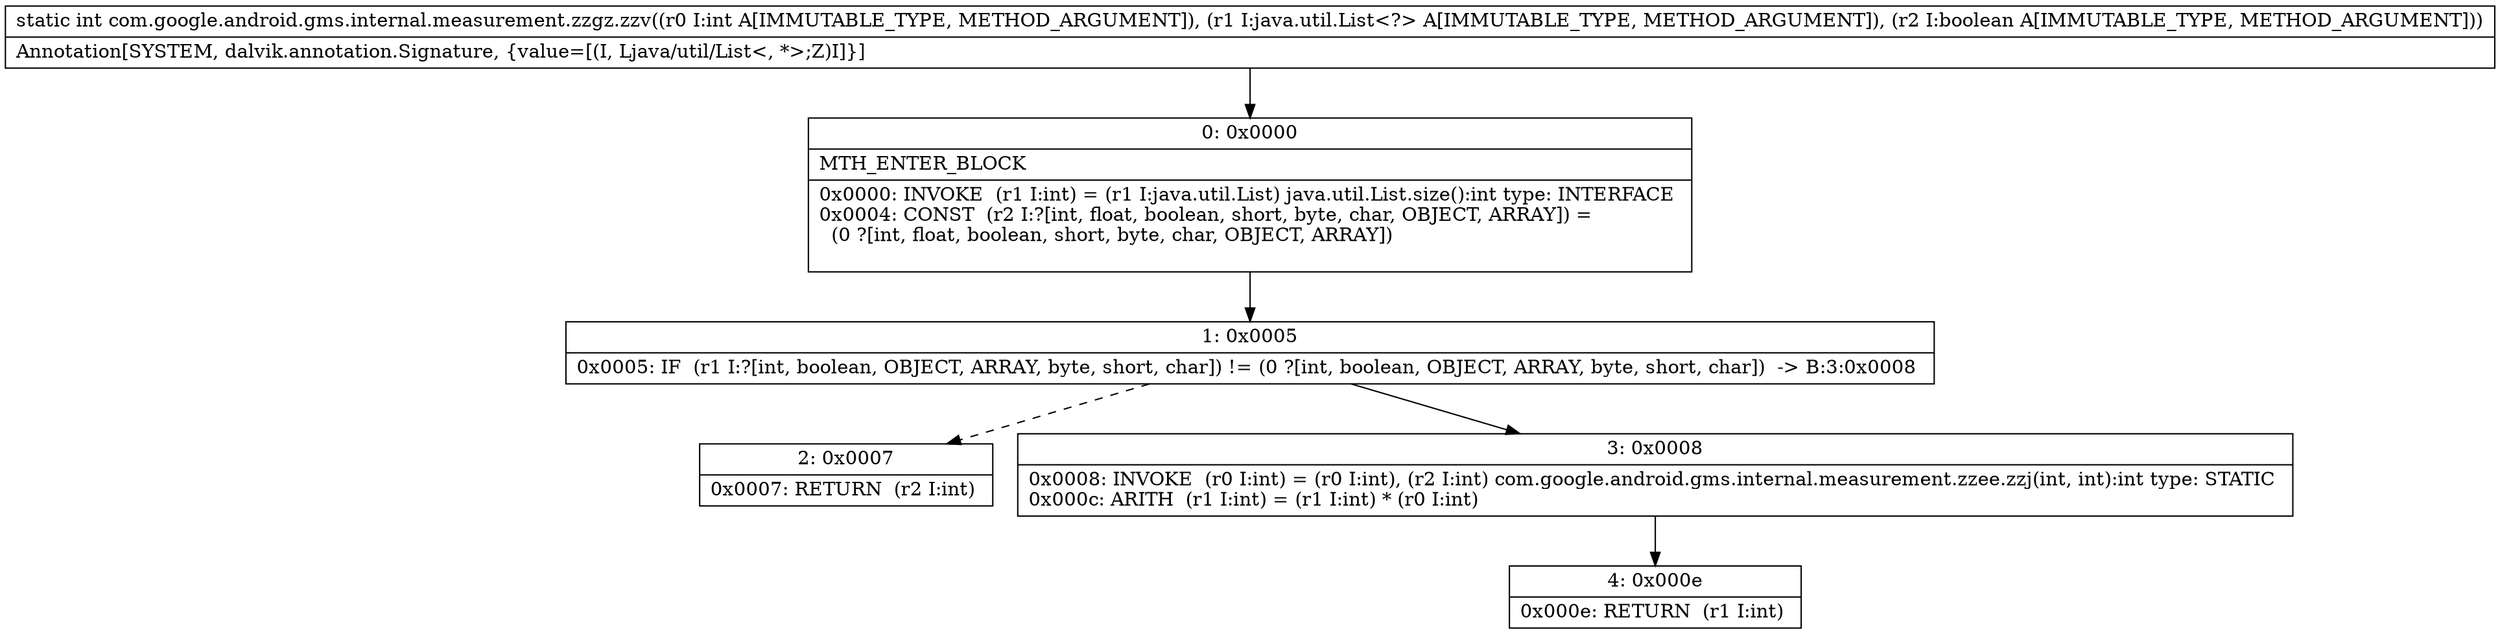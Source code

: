 digraph "CFG forcom.google.android.gms.internal.measurement.zzgz.zzv(ILjava\/util\/List;Z)I" {
Node_0 [shape=record,label="{0\:\ 0x0000|MTH_ENTER_BLOCK\l|0x0000: INVOKE  (r1 I:int) = (r1 I:java.util.List) java.util.List.size():int type: INTERFACE \l0x0004: CONST  (r2 I:?[int, float, boolean, short, byte, char, OBJECT, ARRAY]) = \l  (0 ?[int, float, boolean, short, byte, char, OBJECT, ARRAY])\l \l}"];
Node_1 [shape=record,label="{1\:\ 0x0005|0x0005: IF  (r1 I:?[int, boolean, OBJECT, ARRAY, byte, short, char]) != (0 ?[int, boolean, OBJECT, ARRAY, byte, short, char])  \-\> B:3:0x0008 \l}"];
Node_2 [shape=record,label="{2\:\ 0x0007|0x0007: RETURN  (r2 I:int) \l}"];
Node_3 [shape=record,label="{3\:\ 0x0008|0x0008: INVOKE  (r0 I:int) = (r0 I:int), (r2 I:int) com.google.android.gms.internal.measurement.zzee.zzj(int, int):int type: STATIC \l0x000c: ARITH  (r1 I:int) = (r1 I:int) * (r0 I:int) \l}"];
Node_4 [shape=record,label="{4\:\ 0x000e|0x000e: RETURN  (r1 I:int) \l}"];
MethodNode[shape=record,label="{static int com.google.android.gms.internal.measurement.zzgz.zzv((r0 I:int A[IMMUTABLE_TYPE, METHOD_ARGUMENT]), (r1 I:java.util.List\<?\> A[IMMUTABLE_TYPE, METHOD_ARGUMENT]), (r2 I:boolean A[IMMUTABLE_TYPE, METHOD_ARGUMENT]))  | Annotation[SYSTEM, dalvik.annotation.Signature, \{value=[(I, Ljava\/util\/List\<, *\>;Z)I]\}]\l}"];
MethodNode -> Node_0;
Node_0 -> Node_1;
Node_1 -> Node_2[style=dashed];
Node_1 -> Node_3;
Node_3 -> Node_4;
}

